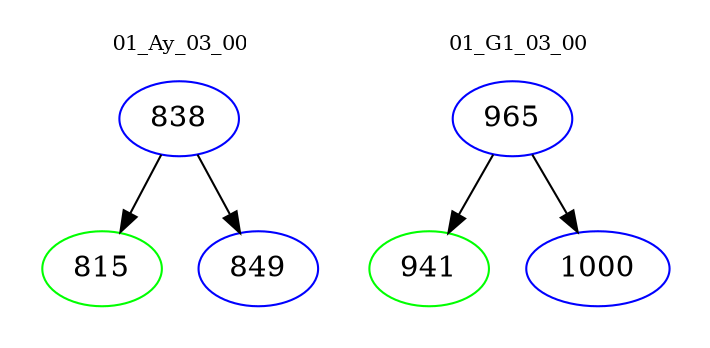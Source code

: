 digraph{
subgraph cluster_0 {
color = white
label = "01_Ay_03_00";
fontsize=10;
T0_838 [label="838", color="blue"]
T0_838 -> T0_815 [color="black"]
T0_815 [label="815", color="green"]
T0_838 -> T0_849 [color="black"]
T0_849 [label="849", color="blue"]
}
subgraph cluster_1 {
color = white
label = "01_G1_03_00";
fontsize=10;
T1_965 [label="965", color="blue"]
T1_965 -> T1_941 [color="black"]
T1_941 [label="941", color="green"]
T1_965 -> T1_1000 [color="black"]
T1_1000 [label="1000", color="blue"]
}
}
